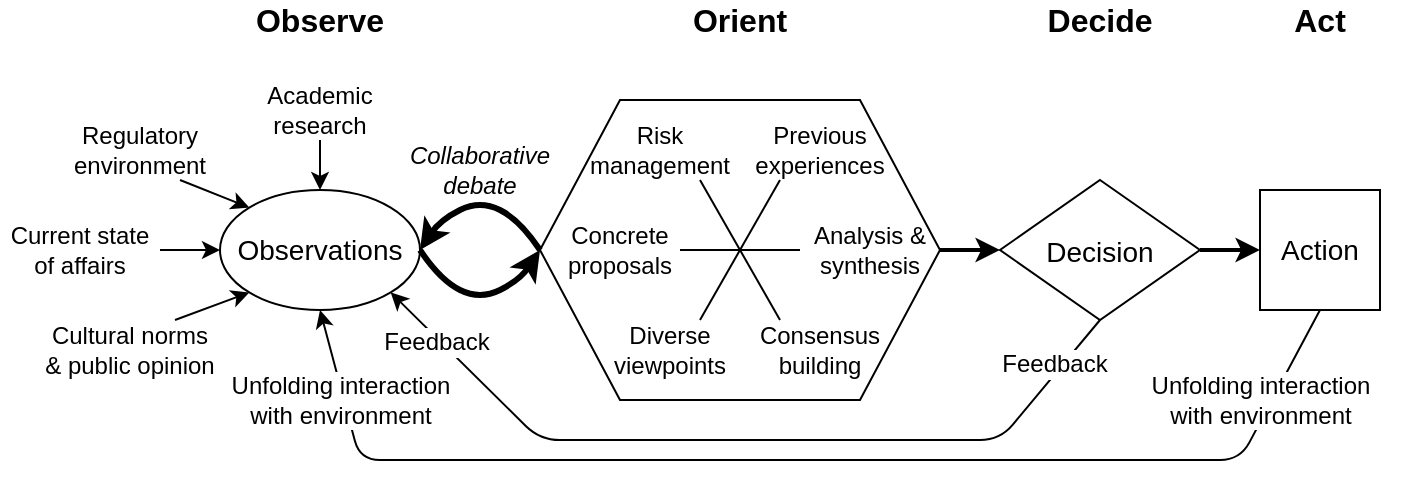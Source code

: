 <mxfile version="13.7.9" type="device"><diagram id="HVAMdCWFJP8L4cUW8Vpn" name="Page-1"><mxGraphModel dx="778" dy="411" grid="1" gridSize="10" guides="1" tooltips="1" connect="1" arrows="1" fold="1" page="1" pageScale="1" pageWidth="850" pageHeight="1100" math="0" shadow="0"><root><mxCell id="0"/><mxCell id="1" parent="0"/><mxCell id="NmX_NDQQ8Z_-BuitTcs1-1" value="Observations" style="ellipse;whiteSpace=wrap;html=1;fontSize=14;" parent="1" vertex="1"><mxGeometry x="140" y="155" width="100" height="60" as="geometry"/></mxCell><mxCell id="NmX_NDQQ8Z_-BuitTcs1-2" value="Observe" style="text;html=1;strokeColor=none;fillColor=none;align=center;verticalAlign=middle;whiteSpace=wrap;rounded=0;fontSize=16;fontStyle=1" parent="1" vertex="1"><mxGeometry x="150" y="60" width="80" height="20" as="geometry"/></mxCell><mxCell id="NmX_NDQQ8Z_-BuitTcs1-3" value="Orient" style="text;html=1;strokeColor=none;fillColor=none;align=center;verticalAlign=middle;whiteSpace=wrap;rounded=0;fontSize=16;fontStyle=1" parent="1" vertex="1"><mxGeometry x="360" y="60" width="80" height="20" as="geometry"/></mxCell><mxCell id="NmX_NDQQ8Z_-BuitTcs1-4" value="Decide" style="text;html=1;strokeColor=none;fillColor=none;align=center;verticalAlign=middle;whiteSpace=wrap;rounded=0;fontSize=16;fontStyle=1" parent="1" vertex="1"><mxGeometry x="540" y="60" width="80" height="20" as="geometry"/></mxCell><mxCell id="NmX_NDQQ8Z_-BuitTcs1-5" value="Act" style="text;html=1;strokeColor=none;fillColor=none;align=center;verticalAlign=middle;whiteSpace=wrap;rounded=0;fontSize=16;fontStyle=1" parent="1" vertex="1"><mxGeometry x="650" y="60" width="80" height="20" as="geometry"/></mxCell><mxCell id="NmX_NDQQ8Z_-BuitTcs1-11" style="edgeStyle=orthogonalEdgeStyle;rounded=0;orthogonalLoop=1;jettySize=auto;html=1;exitX=1;exitY=0.5;exitDx=0;exitDy=0;entryX=0;entryY=0.5;entryDx=0;entryDy=0;strokeWidth=2;fontSize=14;" parent="1" source="NmX_NDQQ8Z_-BuitTcs1-6" target="NmX_NDQQ8Z_-BuitTcs1-7" edge="1"><mxGeometry relative="1" as="geometry"/></mxCell><mxCell id="NmX_NDQQ8Z_-BuitTcs1-6" value="&lt;font style=&quot;font-size: 14px&quot;&gt;Decision&lt;/font&gt;" style="rhombus;whiteSpace=wrap;html=1;fontSize=16;" parent="1" vertex="1"><mxGeometry x="530" y="150" width="100" height="70" as="geometry"/></mxCell><mxCell id="NmX_NDQQ8Z_-BuitTcs1-7" value="Action" style="whiteSpace=wrap;html=1;aspect=fixed;fontSize=14;" parent="1" vertex="1"><mxGeometry x="660" y="155" width="60" height="60" as="geometry"/></mxCell><mxCell id="NmX_NDQQ8Z_-BuitTcs1-8" value="" style="shape=hexagon;perimeter=hexagonPerimeter2;whiteSpace=wrap;html=1;fixedSize=1;fontSize=14;size=40;" parent="1" vertex="1"><mxGeometry x="300" y="110" width="200" height="150" as="geometry"/></mxCell><mxCell id="NmX_NDQQ8Z_-BuitTcs1-9" value="" style="endArrow=classic;html=1;fontSize=14;exitX=1;exitY=0.5;exitDx=0;exitDy=0;entryX=0;entryY=0.5;entryDx=0;entryDy=0;strokeWidth=3;curved=1;" parent="1" source="NmX_NDQQ8Z_-BuitTcs1-1" target="NmX_NDQQ8Z_-BuitTcs1-8" edge="1"><mxGeometry width="50" height="50" relative="1" as="geometry"><mxPoint x="400" y="290" as="sourcePoint"/><mxPoint x="450" y="240" as="targetPoint"/><Array as="points"><mxPoint x="250" y="200"/><mxPoint x="270" y="210"/><mxPoint x="290" y="200"/></Array></mxGeometry></mxCell><mxCell id="NmX_NDQQ8Z_-BuitTcs1-10" value="" style="endArrow=classic;html=1;fontSize=14;exitX=1;exitY=0.5;exitDx=0;exitDy=0;entryX=0;entryY=0.5;entryDx=0;entryDy=0;strokeWidth=2;" parent="1" source="NmX_NDQQ8Z_-BuitTcs1-8" target="NmX_NDQQ8Z_-BuitTcs1-6" edge="1"><mxGeometry width="50" height="50" relative="1" as="geometry"><mxPoint x="270" y="195" as="sourcePoint"/><mxPoint x="330" y="195" as="targetPoint"/></mxGeometry></mxCell><mxCell id="NmX_NDQQ8Z_-BuitTcs1-13" value="" style="endArrow=classic;html=1;strokeWidth=1;fontSize=14;exitX=0.5;exitY=1;exitDx=0;exitDy=0;entryX=1;entryY=1;entryDx=0;entryDy=0;" parent="1" source="NmX_NDQQ8Z_-BuitTcs1-6" target="NmX_NDQQ8Z_-BuitTcs1-1" edge="1"><mxGeometry width="50" height="50" relative="1" as="geometry"><mxPoint x="190" y="350" as="sourcePoint"/><mxPoint x="240" y="300" as="targetPoint"/><Array as="points"><mxPoint x="530" y="280"/><mxPoint x="300" y="280"/></Array></mxGeometry></mxCell><mxCell id="NmX_NDQQ8Z_-BuitTcs1-38" value="Feedback" style="edgeLabel;html=1;align=center;verticalAlign=middle;resizable=0;points=[];fontSize=12;" parent="NmX_NDQQ8Z_-BuitTcs1-13" vertex="1" connectable="0"><mxGeometry x="0.849" y="1" relative="1" as="geometry"><mxPoint x="1.49" y="2.35" as="offset"/></mxGeometry></mxCell><mxCell id="NmX_NDQQ8Z_-BuitTcs1-16" value="" style="endArrow=classic;html=1;strokeWidth=1;fontSize=14;exitX=0.5;exitY=1;exitDx=0;exitDy=0;entryX=0.5;entryY=1;entryDx=0;entryDy=0;" parent="1" source="NmX_NDQQ8Z_-BuitTcs1-7" target="NmX_NDQQ8Z_-BuitTcs1-1" edge="1"><mxGeometry width="50" height="50" relative="1" as="geometry"><mxPoint x="290" y="390" as="sourcePoint"/><mxPoint x="340" y="340" as="targetPoint"/><Array as="points"><mxPoint x="650" y="290"/><mxPoint x="210" y="290"/></Array></mxGeometry></mxCell><mxCell id="NmX_NDQQ8Z_-BuitTcs1-37" value="Unfolding interaction&lt;br&gt;with environment" style="edgeLabel;html=1;align=center;verticalAlign=middle;resizable=0;points=[];fontSize=12;" parent="NmX_NDQQ8Z_-BuitTcs1-16" vertex="1" connectable="0"><mxGeometry x="0.883" y="1" relative="1" as="geometry"><mxPoint x="1.87" y="10.64" as="offset"/></mxGeometry></mxCell><mxCell id="NmX_NDQQ8Z_-BuitTcs1-19" value="Previous experiences" style="text;html=1;strokeColor=none;fillColor=none;align=center;verticalAlign=middle;whiteSpace=wrap;rounded=0;fontSize=12;" parent="1" vertex="1"><mxGeometry x="400" y="120" width="80" height="30" as="geometry"/></mxCell><mxCell id="NmX_NDQQ8Z_-BuitTcs1-20" value="Diverse viewpoints" style="text;html=1;strokeColor=none;fillColor=none;align=center;verticalAlign=middle;whiteSpace=wrap;rounded=0;fontSize=12;" parent="1" vertex="1"><mxGeometry x="330" y="220" width="70" height="30" as="geometry"/></mxCell><mxCell id="NmX_NDQQ8Z_-BuitTcs1-21" value="Consensus building" style="text;html=1;strokeColor=none;fillColor=none;align=center;verticalAlign=middle;whiteSpace=wrap;rounded=0;fontSize=12;" parent="1" vertex="1"><mxGeometry x="400" y="220" width="80" height="30" as="geometry"/></mxCell><mxCell id="NmX_NDQQ8Z_-BuitTcs1-22" value="Risk management" style="text;html=1;strokeColor=none;fillColor=none;align=center;verticalAlign=middle;whiteSpace=wrap;rounded=0;fontSize=12;" parent="1" vertex="1"><mxGeometry x="320" y="120" width="80" height="30" as="geometry"/></mxCell><mxCell id="NmX_NDQQ8Z_-BuitTcs1-23" value="Analysis &amp;amp; synthesis" style="text;html=1;strokeColor=none;fillColor=none;align=center;verticalAlign=middle;whiteSpace=wrap;rounded=0;fontSize=12;" parent="1" vertex="1"><mxGeometry x="430" y="170" width="70" height="30" as="geometry"/></mxCell><mxCell id="NmX_NDQQ8Z_-BuitTcs1-24" value="Concrete proposals" style="text;html=1;strokeColor=none;fillColor=none;align=center;verticalAlign=middle;whiteSpace=wrap;rounded=0;fontSize=12;" parent="1" vertex="1"><mxGeometry x="310" y="170" width="60" height="30" as="geometry"/></mxCell><mxCell id="NmX_NDQQ8Z_-BuitTcs1-25" value="" style="endArrow=none;html=1;strokeWidth=1;fontSize=12;entryX=0.25;entryY=1;entryDx=0;entryDy=0;" parent="1" target="NmX_NDQQ8Z_-BuitTcs1-19" edge="1"><mxGeometry width="50" height="50" relative="1" as="geometry"><mxPoint x="380" y="220" as="sourcePoint"/><mxPoint x="430" y="170" as="targetPoint"/></mxGeometry></mxCell><mxCell id="NmX_NDQQ8Z_-BuitTcs1-27" value="" style="endArrow=none;html=1;strokeWidth=1;fontSize=12;entryX=0;entryY=0.5;entryDx=0;entryDy=0;exitX=1;exitY=0.5;exitDx=0;exitDy=0;" parent="1" source="NmX_NDQQ8Z_-BuitTcs1-24" target="NmX_NDQQ8Z_-BuitTcs1-23" edge="1"><mxGeometry width="50" height="50" relative="1" as="geometry"><mxPoint x="270" y="360" as="sourcePoint"/><mxPoint x="320" y="310" as="targetPoint"/></mxGeometry></mxCell><mxCell id="NmX_NDQQ8Z_-BuitTcs1-29" style="edgeStyle=orthogonalEdgeStyle;rounded=1;orthogonalLoop=1;jettySize=auto;html=1;entryX=0.5;entryY=0;entryDx=0;entryDy=0;strokeWidth=1;fontSize=12;" parent="1" source="NmX_NDQQ8Z_-BuitTcs1-28" target="NmX_NDQQ8Z_-BuitTcs1-1" edge="1"><mxGeometry relative="1" as="geometry"/></mxCell><mxCell id="NmX_NDQQ8Z_-BuitTcs1-28" value="Academic research" style="text;html=1;strokeColor=none;fillColor=none;align=center;verticalAlign=middle;whiteSpace=wrap;rounded=0;fontSize=12;" parent="1" vertex="1"><mxGeometry x="150" y="100" width="80" height="30" as="geometry"/></mxCell><mxCell id="NmX_NDQQ8Z_-BuitTcs1-30" value="Regulatory environment" style="text;html=1;strokeColor=none;fillColor=none;align=center;verticalAlign=middle;whiteSpace=wrap;rounded=0;fontSize=12;" parent="1" vertex="1"><mxGeometry x="60" y="120" width="80" height="30" as="geometry"/></mxCell><mxCell id="NmX_NDQQ8Z_-BuitTcs1-31" value="Current state of affairs" style="text;html=1;strokeColor=none;fillColor=none;align=center;verticalAlign=middle;whiteSpace=wrap;rounded=0;fontSize=12;" parent="1" vertex="1"><mxGeometry x="30" y="170" width="80" height="30" as="geometry"/></mxCell><mxCell id="NmX_NDQQ8Z_-BuitTcs1-32" value="Cultural norms&lt;br&gt;&amp;amp; public opinion" style="text;html=1;strokeColor=none;fillColor=none;align=center;verticalAlign=middle;whiteSpace=wrap;rounded=0;fontSize=12;" parent="1" vertex="1"><mxGeometry x="50" y="220" width="90" height="30" as="geometry"/></mxCell><mxCell id="NmX_NDQQ8Z_-BuitTcs1-34" value="" style="endArrow=classic;html=1;strokeWidth=1;fontSize=12;exitX=0.75;exitY=0;exitDx=0;exitDy=0;entryX=0;entryY=1;entryDx=0;entryDy=0;" parent="1" source="NmX_NDQQ8Z_-BuitTcs1-32" target="NmX_NDQQ8Z_-BuitTcs1-1" edge="1"><mxGeometry width="50" height="50" relative="1" as="geometry"><mxPoint x="320" y="150" as="sourcePoint"/><mxPoint x="370" y="100" as="targetPoint"/></mxGeometry></mxCell><mxCell id="NmX_NDQQ8Z_-BuitTcs1-35" value="" style="endArrow=classic;html=1;strokeWidth=1;fontSize=12;exitX=1;exitY=0.5;exitDx=0;exitDy=0;entryX=0;entryY=0.5;entryDx=0;entryDy=0;" parent="1" source="NmX_NDQQ8Z_-BuitTcs1-31" target="NmX_NDQQ8Z_-BuitTcs1-1" edge="1"><mxGeometry width="50" height="50" relative="1" as="geometry"><mxPoint x="320" y="150" as="sourcePoint"/><mxPoint x="370" y="100" as="targetPoint"/></mxGeometry></mxCell><mxCell id="NmX_NDQQ8Z_-BuitTcs1-36" value="" style="endArrow=classic;html=1;strokeWidth=1;fontSize=12;exitX=0.75;exitY=1;exitDx=0;exitDy=0;entryX=0;entryY=0;entryDx=0;entryDy=0;" parent="1" source="NmX_NDQQ8Z_-BuitTcs1-30" target="NmX_NDQQ8Z_-BuitTcs1-1" edge="1"><mxGeometry width="50" height="50" relative="1" as="geometry"><mxPoint x="320" y="150" as="sourcePoint"/><mxPoint x="370" y="100" as="targetPoint"/></mxGeometry></mxCell><mxCell id="ECJYzTHfuZ3X9T6NNRA2-1" value="Feedback" style="edgeLabel;html=1;align=center;verticalAlign=middle;resizable=0;points=[];fontSize=12;" parent="1" vertex="1" connectable="0"><mxGeometry x="569.999" y="230.002" as="geometry"><mxPoint x="-13" y="12" as="offset"/></mxGeometry></mxCell><mxCell id="ECJYzTHfuZ3X9T6NNRA2-2" value="Unfolding interaction&lt;br&gt;with environment" style="edgeLabel;html=1;align=center;verticalAlign=middle;resizable=0;points=[];fontSize=12;" parent="1" vertex="1" connectable="0"><mxGeometry x="660.001" y="259.999" as="geometry"/></mxCell><mxCell id="uJ1Agdt8wBpSWOkoNgPa-1" value="" style="endArrow=none;html=1;strokeWidth=1;fontSize=12;entryX=0.75;entryY=1;entryDx=0;entryDy=0;exitX=0.25;exitY=0;exitDx=0;exitDy=0;" parent="1" source="NmX_NDQQ8Z_-BuitTcs1-21" target="NmX_NDQQ8Z_-BuitTcs1-22" edge="1"><mxGeometry width="50" height="50" relative="1" as="geometry"><mxPoint x="390" y="230" as="sourcePoint"/><mxPoint x="430" y="160" as="targetPoint"/></mxGeometry></mxCell><mxCell id="tP0aNlAoNtivIlwYEWOC-1" value="" style="endArrow=classic;html=1;exitX=0;exitY=0.5;exitDx=0;exitDy=0;entryX=1;entryY=0.5;entryDx=0;entryDy=0;strokeWidth=3;curved=1;" parent="1" source="NmX_NDQQ8Z_-BuitTcs1-8" target="NmX_NDQQ8Z_-BuitTcs1-1" edge="1"><mxGeometry width="50" height="50" relative="1" as="geometry"><mxPoint x="340" y="230" as="sourcePoint"/><mxPoint x="390" y="180" as="targetPoint"/><Array as="points"><mxPoint x="290" y="170"/><mxPoint x="270" y="160"/><mxPoint x="250" y="170"/></Array></mxGeometry></mxCell><mxCell id="tP0aNlAoNtivIlwYEWOC-2" value="Collaborative debate" style="text;html=1;strokeColor=none;fillColor=none;align=center;verticalAlign=middle;whiteSpace=wrap;rounded=0;fontSize=12;fontStyle=2" parent="1" vertex="1"><mxGeometry x="230" y="130" width="80" height="30" as="geometry"/></mxCell></root></mxGraphModel></diagram></mxfile>